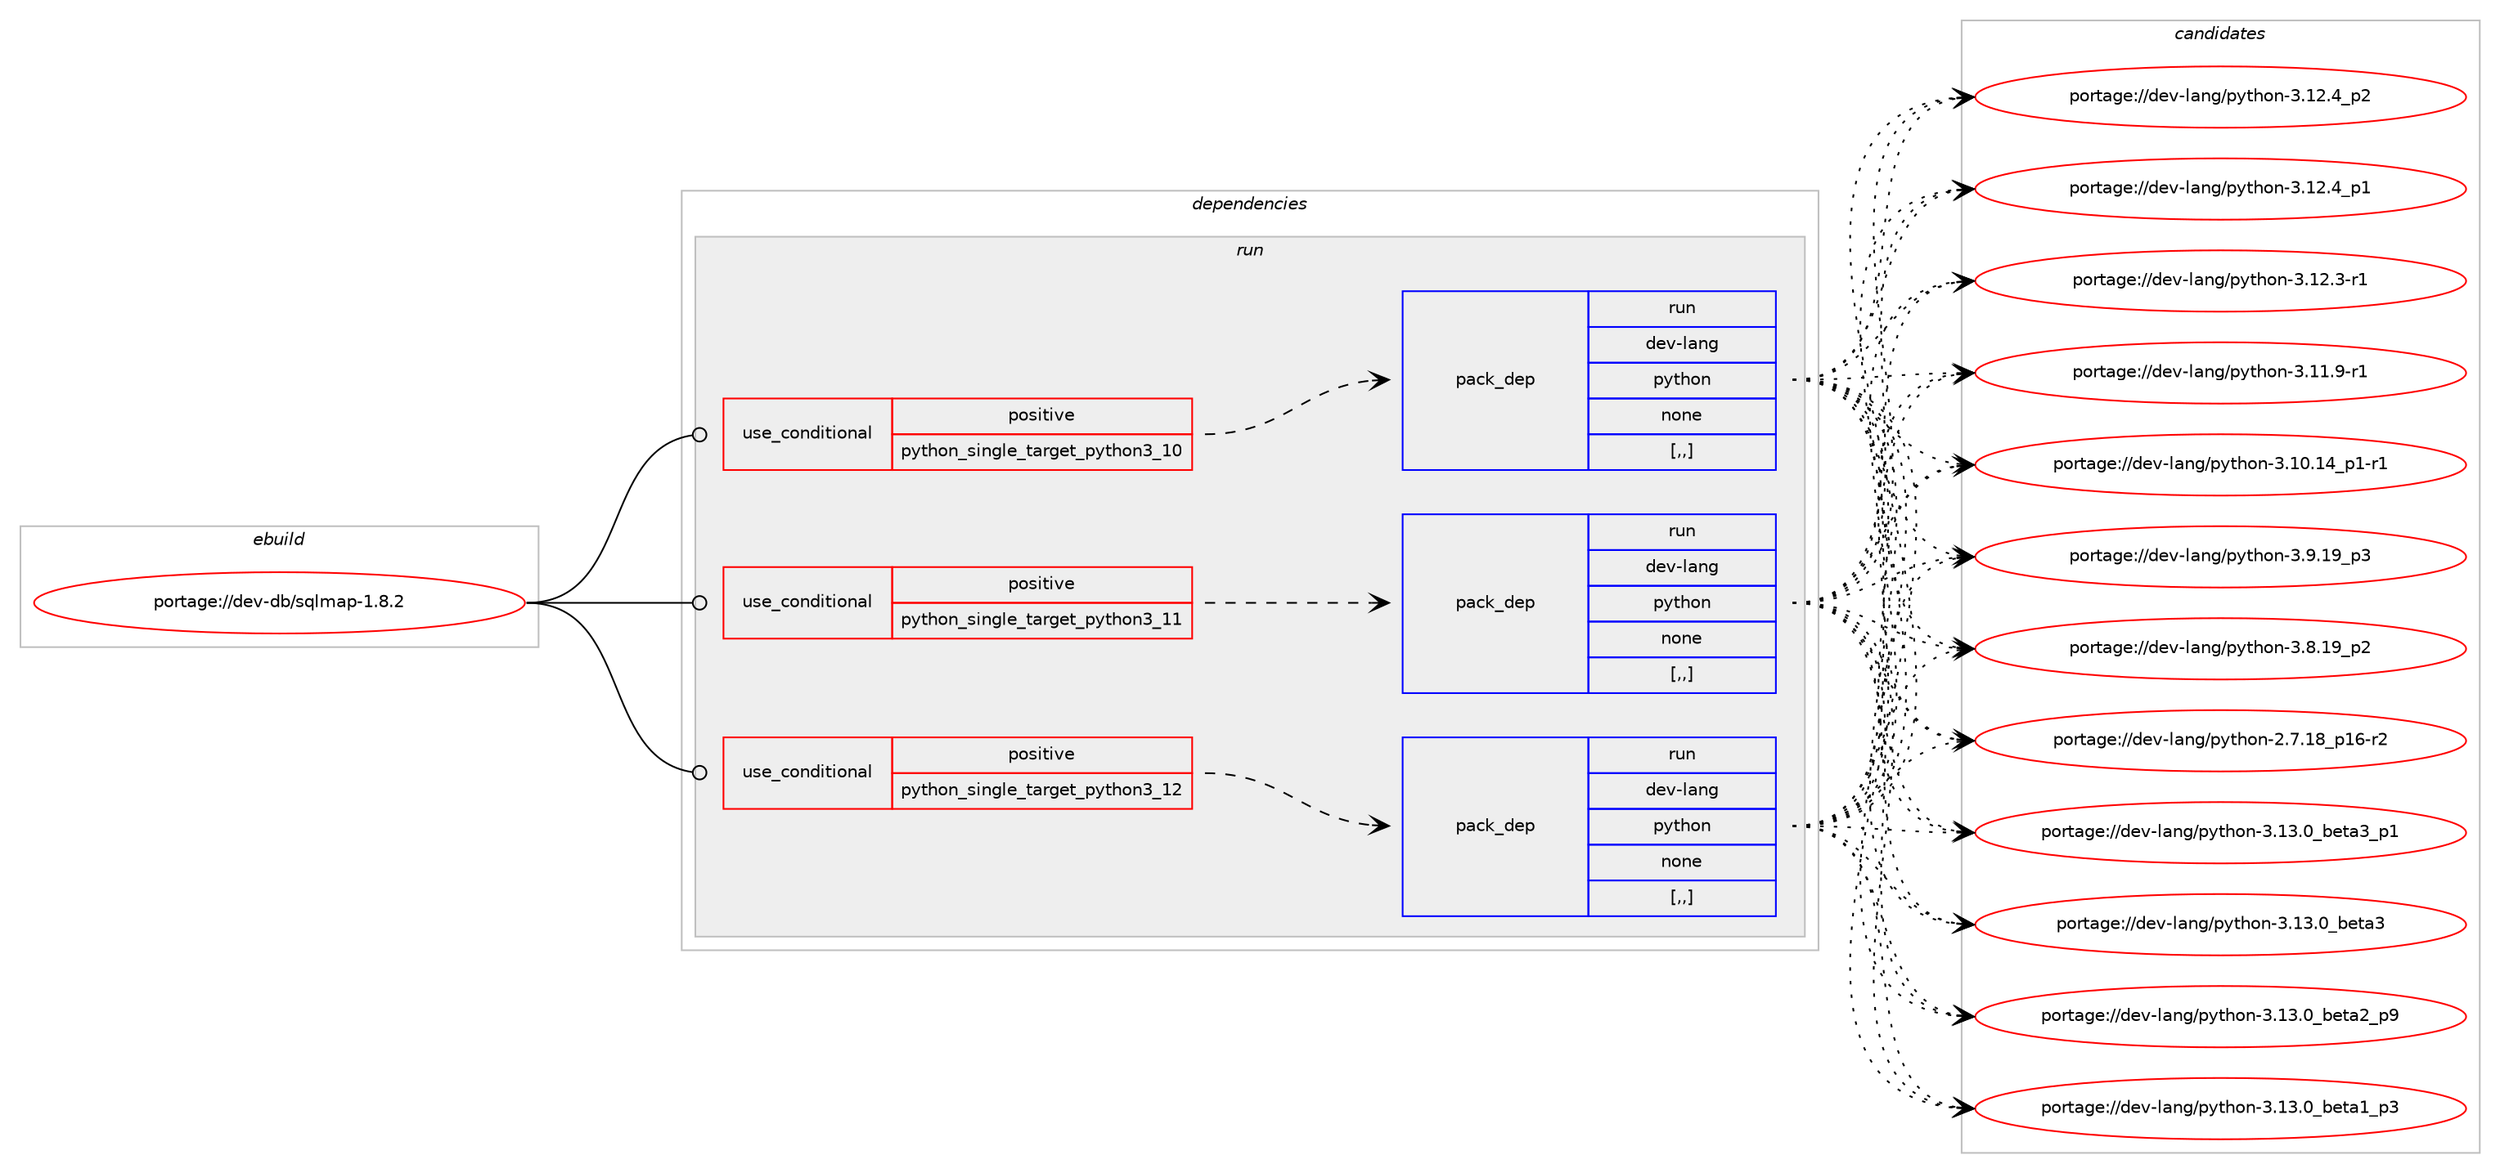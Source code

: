 digraph prolog {

# *************
# Graph options
# *************

newrank=true;
concentrate=true;
compound=true;
graph [rankdir=LR,fontname=Helvetica,fontsize=10,ranksep=1.5];#, ranksep=2.5, nodesep=0.2];
edge  [arrowhead=vee];
node  [fontname=Helvetica,fontsize=10];

# **********
# The ebuild
# **********

subgraph cluster_leftcol {
color=gray;
label=<<i>ebuild</i>>;
id [label="portage://dev-db/sqlmap-1.8.2", color=red, width=4, href="../dev-db/sqlmap-1.8.2.svg"];
}

# ****************
# The dependencies
# ****************

subgraph cluster_midcol {
color=gray;
label=<<i>dependencies</i>>;
subgraph cluster_compile {
fillcolor="#eeeeee";
style=filled;
label=<<i>compile</i>>;
}
subgraph cluster_compileandrun {
fillcolor="#eeeeee";
style=filled;
label=<<i>compile and run</i>>;
}
subgraph cluster_run {
fillcolor="#eeeeee";
style=filled;
label=<<i>run</i>>;
subgraph cond18998 {
dependency71398 [label=<<TABLE BORDER="0" CELLBORDER="1" CELLSPACING="0" CELLPADDING="4"><TR><TD ROWSPAN="3" CELLPADDING="10">use_conditional</TD></TR><TR><TD>positive</TD></TR><TR><TD>python_single_target_python3_10</TD></TR></TABLE>>, shape=none, color=red];
subgraph pack51450 {
dependency71399 [label=<<TABLE BORDER="0" CELLBORDER="1" CELLSPACING="0" CELLPADDING="4" WIDTH="220"><TR><TD ROWSPAN="6" CELLPADDING="30">pack_dep</TD></TR><TR><TD WIDTH="110">run</TD></TR><TR><TD>dev-lang</TD></TR><TR><TD>python</TD></TR><TR><TD>none</TD></TR><TR><TD>[,,]</TD></TR></TABLE>>, shape=none, color=blue];
}
dependency71398:e -> dependency71399:w [weight=20,style="dashed",arrowhead="vee"];
}
id:e -> dependency71398:w [weight=20,style="solid",arrowhead="odot"];
subgraph cond18999 {
dependency71400 [label=<<TABLE BORDER="0" CELLBORDER="1" CELLSPACING="0" CELLPADDING="4"><TR><TD ROWSPAN="3" CELLPADDING="10">use_conditional</TD></TR><TR><TD>positive</TD></TR><TR><TD>python_single_target_python3_11</TD></TR></TABLE>>, shape=none, color=red];
subgraph pack51451 {
dependency71401 [label=<<TABLE BORDER="0" CELLBORDER="1" CELLSPACING="0" CELLPADDING="4" WIDTH="220"><TR><TD ROWSPAN="6" CELLPADDING="30">pack_dep</TD></TR><TR><TD WIDTH="110">run</TD></TR><TR><TD>dev-lang</TD></TR><TR><TD>python</TD></TR><TR><TD>none</TD></TR><TR><TD>[,,]</TD></TR></TABLE>>, shape=none, color=blue];
}
dependency71400:e -> dependency71401:w [weight=20,style="dashed",arrowhead="vee"];
}
id:e -> dependency71400:w [weight=20,style="solid",arrowhead="odot"];
subgraph cond19000 {
dependency71402 [label=<<TABLE BORDER="0" CELLBORDER="1" CELLSPACING="0" CELLPADDING="4"><TR><TD ROWSPAN="3" CELLPADDING="10">use_conditional</TD></TR><TR><TD>positive</TD></TR><TR><TD>python_single_target_python3_12</TD></TR></TABLE>>, shape=none, color=red];
subgraph pack51452 {
dependency71403 [label=<<TABLE BORDER="0" CELLBORDER="1" CELLSPACING="0" CELLPADDING="4" WIDTH="220"><TR><TD ROWSPAN="6" CELLPADDING="30">pack_dep</TD></TR><TR><TD WIDTH="110">run</TD></TR><TR><TD>dev-lang</TD></TR><TR><TD>python</TD></TR><TR><TD>none</TD></TR><TR><TD>[,,]</TD></TR></TABLE>>, shape=none, color=blue];
}
dependency71402:e -> dependency71403:w [weight=20,style="dashed",arrowhead="vee"];
}
id:e -> dependency71402:w [weight=20,style="solid",arrowhead="odot"];
}
}

# **************
# The candidates
# **************

subgraph cluster_choices {
rank=same;
color=gray;
label=<<i>candidates</i>>;

subgraph choice51450 {
color=black;
nodesep=1;
choice10010111845108971101034711212111610411111045514649514648959810111697519511249 [label="portage://dev-lang/python-3.13.0_beta3_p1", color=red, width=4,href="../dev-lang/python-3.13.0_beta3_p1.svg"];
choice1001011184510897110103471121211161041111104551464951464895981011169751 [label="portage://dev-lang/python-3.13.0_beta3", color=red, width=4,href="../dev-lang/python-3.13.0_beta3.svg"];
choice10010111845108971101034711212111610411111045514649514648959810111697509511257 [label="portage://dev-lang/python-3.13.0_beta2_p9", color=red, width=4,href="../dev-lang/python-3.13.0_beta2_p9.svg"];
choice10010111845108971101034711212111610411111045514649514648959810111697499511251 [label="portage://dev-lang/python-3.13.0_beta1_p3", color=red, width=4,href="../dev-lang/python-3.13.0_beta1_p3.svg"];
choice100101118451089711010347112121116104111110455146495046529511250 [label="portage://dev-lang/python-3.12.4_p2", color=red, width=4,href="../dev-lang/python-3.12.4_p2.svg"];
choice100101118451089711010347112121116104111110455146495046529511249 [label="portage://dev-lang/python-3.12.4_p1", color=red, width=4,href="../dev-lang/python-3.12.4_p1.svg"];
choice100101118451089711010347112121116104111110455146495046514511449 [label="portage://dev-lang/python-3.12.3-r1", color=red, width=4,href="../dev-lang/python-3.12.3-r1.svg"];
choice100101118451089711010347112121116104111110455146494946574511449 [label="portage://dev-lang/python-3.11.9-r1", color=red, width=4,href="../dev-lang/python-3.11.9-r1.svg"];
choice100101118451089711010347112121116104111110455146494846495295112494511449 [label="portage://dev-lang/python-3.10.14_p1-r1", color=red, width=4,href="../dev-lang/python-3.10.14_p1-r1.svg"];
choice100101118451089711010347112121116104111110455146574649579511251 [label="portage://dev-lang/python-3.9.19_p3", color=red, width=4,href="../dev-lang/python-3.9.19_p3.svg"];
choice100101118451089711010347112121116104111110455146564649579511250 [label="portage://dev-lang/python-3.8.19_p2", color=red, width=4,href="../dev-lang/python-3.8.19_p2.svg"];
choice100101118451089711010347112121116104111110455046554649569511249544511450 [label="portage://dev-lang/python-2.7.18_p16-r2", color=red, width=4,href="../dev-lang/python-2.7.18_p16-r2.svg"];
dependency71399:e -> choice10010111845108971101034711212111610411111045514649514648959810111697519511249:w [style=dotted,weight="100"];
dependency71399:e -> choice1001011184510897110103471121211161041111104551464951464895981011169751:w [style=dotted,weight="100"];
dependency71399:e -> choice10010111845108971101034711212111610411111045514649514648959810111697509511257:w [style=dotted,weight="100"];
dependency71399:e -> choice10010111845108971101034711212111610411111045514649514648959810111697499511251:w [style=dotted,weight="100"];
dependency71399:e -> choice100101118451089711010347112121116104111110455146495046529511250:w [style=dotted,weight="100"];
dependency71399:e -> choice100101118451089711010347112121116104111110455146495046529511249:w [style=dotted,weight="100"];
dependency71399:e -> choice100101118451089711010347112121116104111110455146495046514511449:w [style=dotted,weight="100"];
dependency71399:e -> choice100101118451089711010347112121116104111110455146494946574511449:w [style=dotted,weight="100"];
dependency71399:e -> choice100101118451089711010347112121116104111110455146494846495295112494511449:w [style=dotted,weight="100"];
dependency71399:e -> choice100101118451089711010347112121116104111110455146574649579511251:w [style=dotted,weight="100"];
dependency71399:e -> choice100101118451089711010347112121116104111110455146564649579511250:w [style=dotted,weight="100"];
dependency71399:e -> choice100101118451089711010347112121116104111110455046554649569511249544511450:w [style=dotted,weight="100"];
}
subgraph choice51451 {
color=black;
nodesep=1;
choice10010111845108971101034711212111610411111045514649514648959810111697519511249 [label="portage://dev-lang/python-3.13.0_beta3_p1", color=red, width=4,href="../dev-lang/python-3.13.0_beta3_p1.svg"];
choice1001011184510897110103471121211161041111104551464951464895981011169751 [label="portage://dev-lang/python-3.13.0_beta3", color=red, width=4,href="../dev-lang/python-3.13.0_beta3.svg"];
choice10010111845108971101034711212111610411111045514649514648959810111697509511257 [label="portage://dev-lang/python-3.13.0_beta2_p9", color=red, width=4,href="../dev-lang/python-3.13.0_beta2_p9.svg"];
choice10010111845108971101034711212111610411111045514649514648959810111697499511251 [label="portage://dev-lang/python-3.13.0_beta1_p3", color=red, width=4,href="../dev-lang/python-3.13.0_beta1_p3.svg"];
choice100101118451089711010347112121116104111110455146495046529511250 [label="portage://dev-lang/python-3.12.4_p2", color=red, width=4,href="../dev-lang/python-3.12.4_p2.svg"];
choice100101118451089711010347112121116104111110455146495046529511249 [label="portage://dev-lang/python-3.12.4_p1", color=red, width=4,href="../dev-lang/python-3.12.4_p1.svg"];
choice100101118451089711010347112121116104111110455146495046514511449 [label="portage://dev-lang/python-3.12.3-r1", color=red, width=4,href="../dev-lang/python-3.12.3-r1.svg"];
choice100101118451089711010347112121116104111110455146494946574511449 [label="portage://dev-lang/python-3.11.9-r1", color=red, width=4,href="../dev-lang/python-3.11.9-r1.svg"];
choice100101118451089711010347112121116104111110455146494846495295112494511449 [label="portage://dev-lang/python-3.10.14_p1-r1", color=red, width=4,href="../dev-lang/python-3.10.14_p1-r1.svg"];
choice100101118451089711010347112121116104111110455146574649579511251 [label="portage://dev-lang/python-3.9.19_p3", color=red, width=4,href="../dev-lang/python-3.9.19_p3.svg"];
choice100101118451089711010347112121116104111110455146564649579511250 [label="portage://dev-lang/python-3.8.19_p2", color=red, width=4,href="../dev-lang/python-3.8.19_p2.svg"];
choice100101118451089711010347112121116104111110455046554649569511249544511450 [label="portage://dev-lang/python-2.7.18_p16-r2", color=red, width=4,href="../dev-lang/python-2.7.18_p16-r2.svg"];
dependency71401:e -> choice10010111845108971101034711212111610411111045514649514648959810111697519511249:w [style=dotted,weight="100"];
dependency71401:e -> choice1001011184510897110103471121211161041111104551464951464895981011169751:w [style=dotted,weight="100"];
dependency71401:e -> choice10010111845108971101034711212111610411111045514649514648959810111697509511257:w [style=dotted,weight="100"];
dependency71401:e -> choice10010111845108971101034711212111610411111045514649514648959810111697499511251:w [style=dotted,weight="100"];
dependency71401:e -> choice100101118451089711010347112121116104111110455146495046529511250:w [style=dotted,weight="100"];
dependency71401:e -> choice100101118451089711010347112121116104111110455146495046529511249:w [style=dotted,weight="100"];
dependency71401:e -> choice100101118451089711010347112121116104111110455146495046514511449:w [style=dotted,weight="100"];
dependency71401:e -> choice100101118451089711010347112121116104111110455146494946574511449:w [style=dotted,weight="100"];
dependency71401:e -> choice100101118451089711010347112121116104111110455146494846495295112494511449:w [style=dotted,weight="100"];
dependency71401:e -> choice100101118451089711010347112121116104111110455146574649579511251:w [style=dotted,weight="100"];
dependency71401:e -> choice100101118451089711010347112121116104111110455146564649579511250:w [style=dotted,weight="100"];
dependency71401:e -> choice100101118451089711010347112121116104111110455046554649569511249544511450:w [style=dotted,weight="100"];
}
subgraph choice51452 {
color=black;
nodesep=1;
choice10010111845108971101034711212111610411111045514649514648959810111697519511249 [label="portage://dev-lang/python-3.13.0_beta3_p1", color=red, width=4,href="../dev-lang/python-3.13.0_beta3_p1.svg"];
choice1001011184510897110103471121211161041111104551464951464895981011169751 [label="portage://dev-lang/python-3.13.0_beta3", color=red, width=4,href="../dev-lang/python-3.13.0_beta3.svg"];
choice10010111845108971101034711212111610411111045514649514648959810111697509511257 [label="portage://dev-lang/python-3.13.0_beta2_p9", color=red, width=4,href="../dev-lang/python-3.13.0_beta2_p9.svg"];
choice10010111845108971101034711212111610411111045514649514648959810111697499511251 [label="portage://dev-lang/python-3.13.0_beta1_p3", color=red, width=4,href="../dev-lang/python-3.13.0_beta1_p3.svg"];
choice100101118451089711010347112121116104111110455146495046529511250 [label="portage://dev-lang/python-3.12.4_p2", color=red, width=4,href="../dev-lang/python-3.12.4_p2.svg"];
choice100101118451089711010347112121116104111110455146495046529511249 [label="portage://dev-lang/python-3.12.4_p1", color=red, width=4,href="../dev-lang/python-3.12.4_p1.svg"];
choice100101118451089711010347112121116104111110455146495046514511449 [label="portage://dev-lang/python-3.12.3-r1", color=red, width=4,href="../dev-lang/python-3.12.3-r1.svg"];
choice100101118451089711010347112121116104111110455146494946574511449 [label="portage://dev-lang/python-3.11.9-r1", color=red, width=4,href="../dev-lang/python-3.11.9-r1.svg"];
choice100101118451089711010347112121116104111110455146494846495295112494511449 [label="portage://dev-lang/python-3.10.14_p1-r1", color=red, width=4,href="../dev-lang/python-3.10.14_p1-r1.svg"];
choice100101118451089711010347112121116104111110455146574649579511251 [label="portage://dev-lang/python-3.9.19_p3", color=red, width=4,href="../dev-lang/python-3.9.19_p3.svg"];
choice100101118451089711010347112121116104111110455146564649579511250 [label="portage://dev-lang/python-3.8.19_p2", color=red, width=4,href="../dev-lang/python-3.8.19_p2.svg"];
choice100101118451089711010347112121116104111110455046554649569511249544511450 [label="portage://dev-lang/python-2.7.18_p16-r2", color=red, width=4,href="../dev-lang/python-2.7.18_p16-r2.svg"];
dependency71403:e -> choice10010111845108971101034711212111610411111045514649514648959810111697519511249:w [style=dotted,weight="100"];
dependency71403:e -> choice1001011184510897110103471121211161041111104551464951464895981011169751:w [style=dotted,weight="100"];
dependency71403:e -> choice10010111845108971101034711212111610411111045514649514648959810111697509511257:w [style=dotted,weight="100"];
dependency71403:e -> choice10010111845108971101034711212111610411111045514649514648959810111697499511251:w [style=dotted,weight="100"];
dependency71403:e -> choice100101118451089711010347112121116104111110455146495046529511250:w [style=dotted,weight="100"];
dependency71403:e -> choice100101118451089711010347112121116104111110455146495046529511249:w [style=dotted,weight="100"];
dependency71403:e -> choice100101118451089711010347112121116104111110455146495046514511449:w [style=dotted,weight="100"];
dependency71403:e -> choice100101118451089711010347112121116104111110455146494946574511449:w [style=dotted,weight="100"];
dependency71403:e -> choice100101118451089711010347112121116104111110455146494846495295112494511449:w [style=dotted,weight="100"];
dependency71403:e -> choice100101118451089711010347112121116104111110455146574649579511251:w [style=dotted,weight="100"];
dependency71403:e -> choice100101118451089711010347112121116104111110455146564649579511250:w [style=dotted,weight="100"];
dependency71403:e -> choice100101118451089711010347112121116104111110455046554649569511249544511450:w [style=dotted,weight="100"];
}
}

}
